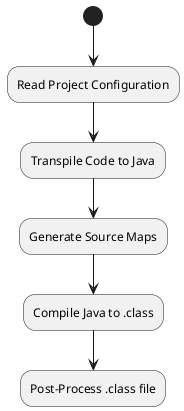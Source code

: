 @startuml compilation

(*) --> "Read Project Configuration"
--> "Transpile Code to Java"
--> "Generate Source Maps"
--> "Compile Java to .class"
--> "Post-Process .class file"

@enduml